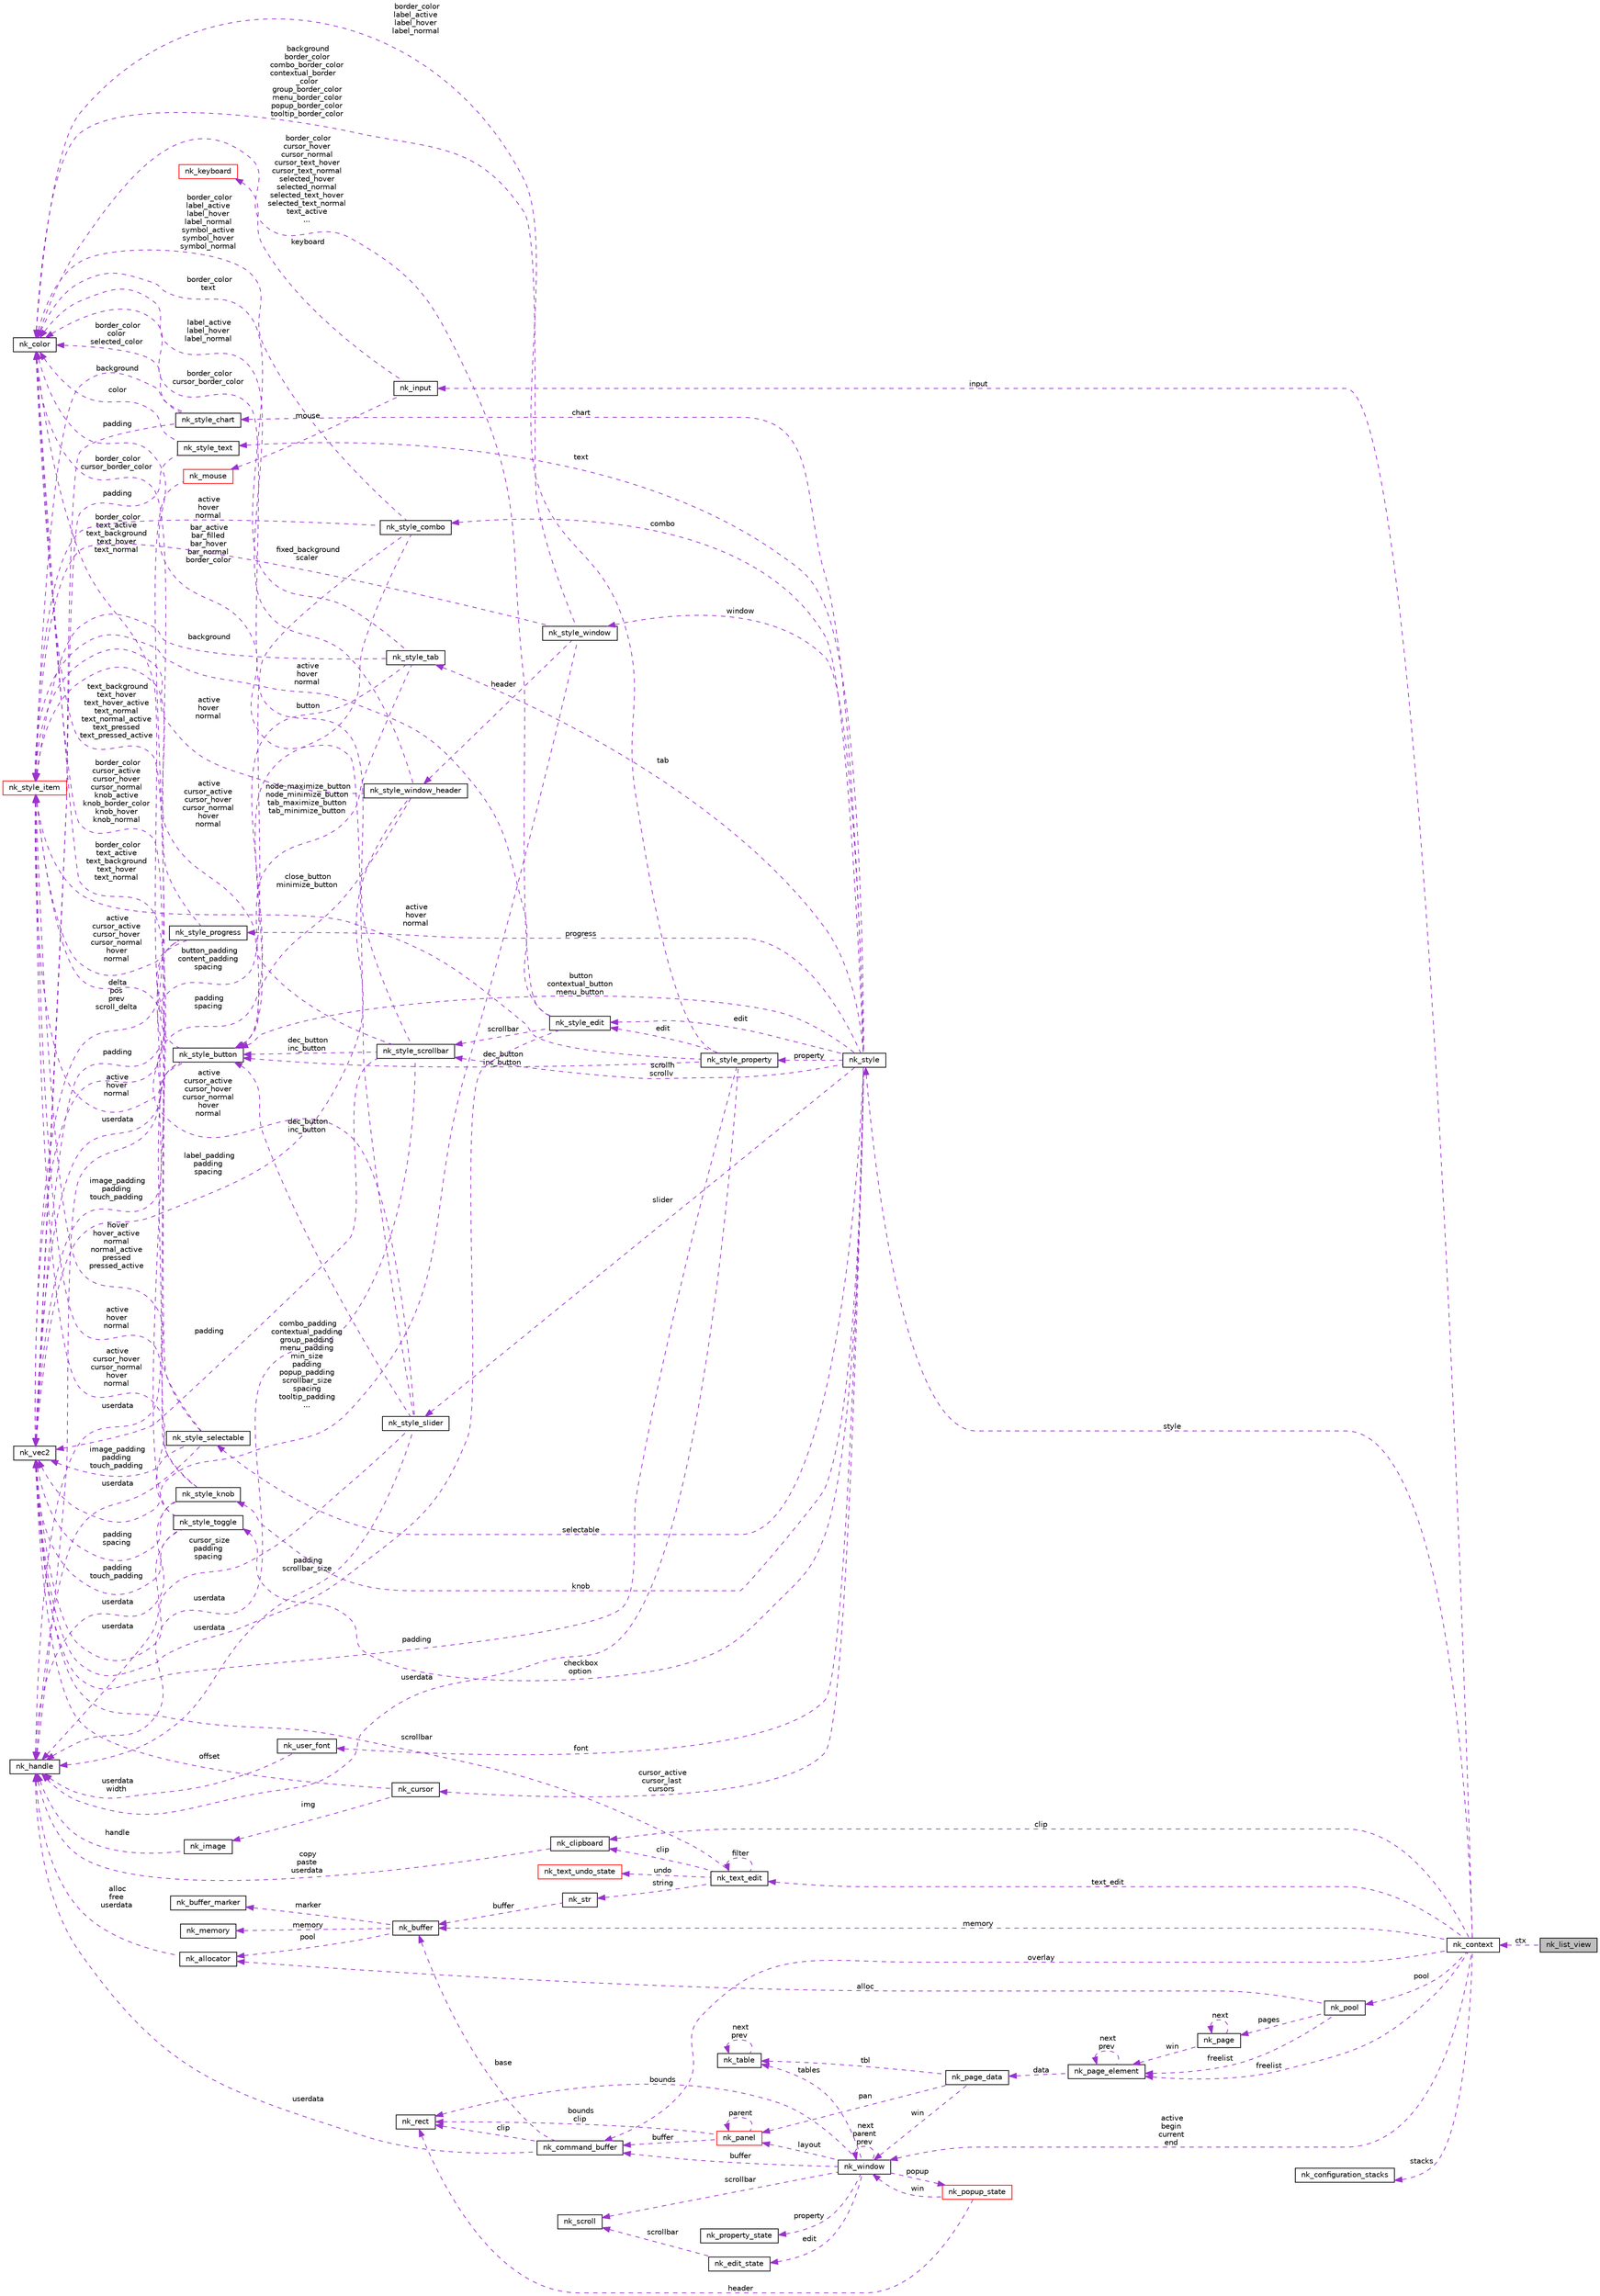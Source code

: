 digraph "nk_list_view"
{
 // LATEX_PDF_SIZE
  edge [fontname="Helvetica",fontsize="10",labelfontname="Helvetica",labelfontsize="10"];
  node [fontname="Helvetica",fontsize="10",shape=record];
  rankdir="LR";
  Node1 [label="nk_list_view",height=0.2,width=0.4,color="black", fillcolor="grey75", style="filled", fontcolor="black",tooltip=" "];
  Node2 -> Node1 [dir="back",color="darkorchid3",fontsize="10",style="dashed",label=" ctx" ,fontname="Helvetica"];
  Node2 [label="nk_context",height=0.2,width=0.4,color="black", fillcolor="white", style="filled",URL="$structnk__context.html",tooltip=" "];
  Node3 -> Node2 [dir="back",color="darkorchid3",fontsize="10",style="dashed",label=" overlay" ,fontname="Helvetica"];
  Node3 [label="nk_command_buffer",height=0.2,width=0.4,color="black", fillcolor="white", style="filled",URL="$structnk__command__buffer.html",tooltip=" "];
  Node4 -> Node3 [dir="back",color="darkorchid3",fontsize="10",style="dashed",label=" clip" ,fontname="Helvetica"];
  Node4 [label="nk_rect",height=0.2,width=0.4,color="black", fillcolor="white", style="filled",URL="$structnk__rect.html",tooltip=" "];
  Node5 -> Node3 [dir="back",color="darkorchid3",fontsize="10",style="dashed",label=" base" ,fontname="Helvetica"];
  Node5 [label="nk_buffer",height=0.2,width=0.4,color="black", fillcolor="white", style="filled",URL="$structnk__buffer.html",tooltip=" "];
  Node6 -> Node5 [dir="back",color="darkorchid3",fontsize="10",style="dashed",label=" pool" ,fontname="Helvetica"];
  Node6 [label="nk_allocator",height=0.2,width=0.4,color="black", fillcolor="white", style="filled",URL="$structnk__allocator.html",tooltip=" "];
  Node7 -> Node6 [dir="back",color="darkorchid3",fontsize="10",style="dashed",label=" alloc\nfree\nuserdata" ,fontname="Helvetica"];
  Node7 [label="nk_handle",height=0.2,width=0.4,color="black", fillcolor="white", style="filled",URL="$unionnk__handle.html",tooltip=" "];
  Node8 -> Node5 [dir="back",color="darkorchid3",fontsize="10",style="dashed",label=" marker" ,fontname="Helvetica"];
  Node8 [label="nk_buffer_marker",height=0.2,width=0.4,color="black", fillcolor="white", style="filled",URL="$structnk__buffer__marker.html",tooltip=" "];
  Node9 -> Node5 [dir="back",color="darkorchid3",fontsize="10",style="dashed",label=" memory" ,fontname="Helvetica"];
  Node9 [label="nk_memory",height=0.2,width=0.4,color="black", fillcolor="white", style="filled",URL="$structnk__memory.html",tooltip=" "];
  Node7 -> Node3 [dir="back",color="darkorchid3",fontsize="10",style="dashed",label=" userdata" ,fontname="Helvetica"];
  Node10 -> Node2 [dir="back",color="darkorchid3",fontsize="10",style="dashed",label=" stacks" ,fontname="Helvetica"];
  Node10 [label="nk_configuration_stacks",height=0.2,width=0.4,color="black", fillcolor="white", style="filled",URL="$structnk__configuration__stacks.html",tooltip=" "];
  Node11 -> Node2 [dir="back",color="darkorchid3",fontsize="10",style="dashed",label=" style" ,fontname="Helvetica"];
  Node11 [label="nk_style",height=0.2,width=0.4,color="black", fillcolor="white", style="filled",URL="$structnk__style.html",tooltip=" "];
  Node12 -> Node11 [dir="back",color="darkorchid3",fontsize="10",style="dashed",label=" text" ,fontname="Helvetica"];
  Node12 [label="nk_style_text",height=0.2,width=0.4,color="black", fillcolor="white", style="filled",URL="$structnk__style__text.html",tooltip=" "];
  Node13 -> Node12 [dir="back",color="darkorchid3",fontsize="10",style="dashed",label=" color" ,fontname="Helvetica"];
  Node13 [label="nk_color",height=0.2,width=0.4,color="black", fillcolor="white", style="filled",URL="$structnk__color.html",tooltip=" "];
  Node14 -> Node12 [dir="back",color="darkorchid3",fontsize="10",style="dashed",label=" padding" ,fontname="Helvetica"];
  Node14 [label="nk_vec2",height=0.2,width=0.4,color="black", fillcolor="white", style="filled",URL="$structnk__vec2.html",tooltip=" "];
  Node15 -> Node11 [dir="back",color="darkorchid3",fontsize="10",style="dashed",label=" selectable" ,fontname="Helvetica"];
  Node15 [label="nk_style_selectable",height=0.2,width=0.4,color="black", fillcolor="white", style="filled",URL="$structnk__style__selectable.html",tooltip=" "];
  Node16 -> Node15 [dir="back",color="darkorchid3",fontsize="10",style="dashed",label=" hover\nhover_active\nnormal\nnormal_active\npressed\npressed_active" ,fontname="Helvetica"];
  Node16 [label="nk_style_item",height=0.2,width=0.4,color="red", fillcolor="white", style="filled",URL="$structnk__style__item.html",tooltip=" "];
  Node13 -> Node15 [dir="back",color="darkorchid3",fontsize="10",style="dashed",label=" text_background\ntext_hover\ntext_hover_active\ntext_normal\ntext_normal_active\ntext_pressed\ntext_pressed_active" ,fontname="Helvetica"];
  Node14 -> Node15 [dir="back",color="darkorchid3",fontsize="10",style="dashed",label=" image_padding\npadding\ntouch_padding" ,fontname="Helvetica"];
  Node7 -> Node15 [dir="back",color="darkorchid3",fontsize="10",style="dashed",label=" userdata" ,fontname="Helvetica"];
  Node20 -> Node11 [dir="back",color="darkorchid3",fontsize="10",style="dashed",label=" cursor_active\ncursor_last\ncursors" ,fontname="Helvetica"];
  Node20 [label="nk_cursor",height=0.2,width=0.4,color="black", fillcolor="white", style="filled",URL="$structnk__cursor.html",tooltip=" "];
  Node18 -> Node20 [dir="back",color="darkorchid3",fontsize="10",style="dashed",label=" img" ,fontname="Helvetica"];
  Node18 [label="nk_image",height=0.2,width=0.4,color="black", fillcolor="white", style="filled",URL="$structnk__image.html",tooltip=" "];
  Node7 -> Node18 [dir="back",color="darkorchid3",fontsize="10",style="dashed",label=" handle" ,fontname="Helvetica"];
  Node14 -> Node20 [dir="back",color="darkorchid3",fontsize="10",style="dashed",label=" offset" ,fontname="Helvetica"];
  Node21 -> Node11 [dir="back",color="darkorchid3",fontsize="10",style="dashed",label=" property" ,fontname="Helvetica"];
  Node21 [label="nk_style_property",height=0.2,width=0.4,color="black", fillcolor="white", style="filled",URL="$structnk__style__property.html",tooltip=" "];
  Node16 -> Node21 [dir="back",color="darkorchid3",fontsize="10",style="dashed",label=" active\nhover\nnormal" ,fontname="Helvetica"];
  Node13 -> Node21 [dir="back",color="darkorchid3",fontsize="10",style="dashed",label=" border_color\nlabel_active\nlabel_hover\nlabel_normal" ,fontname="Helvetica"];
  Node22 -> Node21 [dir="back",color="darkorchid3",fontsize="10",style="dashed",label=" dec_button\ninc_button" ,fontname="Helvetica"];
  Node22 [label="nk_style_button",height=0.2,width=0.4,color="black", fillcolor="white", style="filled",URL="$structnk__style__button.html",tooltip=" "];
  Node16 -> Node22 [dir="back",color="darkorchid3",fontsize="10",style="dashed",label=" active\nhover\nnormal" ,fontname="Helvetica"];
  Node13 -> Node22 [dir="back",color="darkorchid3",fontsize="10",style="dashed",label=" border_color\ntext_active\ntext_background\ntext_hover\ntext_normal" ,fontname="Helvetica"];
  Node14 -> Node22 [dir="back",color="darkorchid3",fontsize="10",style="dashed",label=" image_padding\npadding\ntouch_padding" ,fontname="Helvetica"];
  Node7 -> Node22 [dir="back",color="darkorchid3",fontsize="10",style="dashed",label=" userdata" ,fontname="Helvetica"];
  Node14 -> Node21 [dir="back",color="darkorchid3",fontsize="10",style="dashed",label=" padding" ,fontname="Helvetica"];
  Node23 -> Node21 [dir="back",color="darkorchid3",fontsize="10",style="dashed",label=" edit" ,fontname="Helvetica"];
  Node23 [label="nk_style_edit",height=0.2,width=0.4,color="black", fillcolor="white", style="filled",URL="$structnk__style__edit.html",tooltip=" "];
  Node16 -> Node23 [dir="back",color="darkorchid3",fontsize="10",style="dashed",label=" active\nhover\nnormal" ,fontname="Helvetica"];
  Node13 -> Node23 [dir="back",color="darkorchid3",fontsize="10",style="dashed",label=" border_color\ncursor_hover\ncursor_normal\ncursor_text_hover\ncursor_text_normal\nselected_hover\nselected_normal\nselected_text_hover\nselected_text_normal\ntext_active\n..." ,fontname="Helvetica"];
  Node14 -> Node23 [dir="back",color="darkorchid3",fontsize="10",style="dashed",label=" padding\nscrollbar_size" ,fontname="Helvetica"];
  Node24 -> Node23 [dir="back",color="darkorchid3",fontsize="10",style="dashed",label=" scrollbar" ,fontname="Helvetica"];
  Node24 [label="nk_style_scrollbar",height=0.2,width=0.4,color="black", fillcolor="white", style="filled",URL="$structnk__style__scrollbar.html",tooltip=" "];
  Node16 -> Node24 [dir="back",color="darkorchid3",fontsize="10",style="dashed",label=" active\ncursor_active\ncursor_hover\ncursor_normal\nhover\nnormal" ,fontname="Helvetica"];
  Node13 -> Node24 [dir="back",color="darkorchid3",fontsize="10",style="dashed",label=" border_color\ncursor_border_color" ,fontname="Helvetica"];
  Node22 -> Node24 [dir="back",color="darkorchid3",fontsize="10",style="dashed",label=" dec_button\ninc_button" ,fontname="Helvetica"];
  Node14 -> Node24 [dir="back",color="darkorchid3",fontsize="10",style="dashed",label=" padding" ,fontname="Helvetica"];
  Node7 -> Node24 [dir="back",color="darkorchid3",fontsize="10",style="dashed",label=" userdata" ,fontname="Helvetica"];
  Node7 -> Node21 [dir="back",color="darkorchid3",fontsize="10",style="dashed",label=" userdata" ,fontname="Helvetica"];
  Node25 -> Node11 [dir="back",color="darkorchid3",fontsize="10",style="dashed",label=" font" ,fontname="Helvetica"];
  Node25 [label="nk_user_font",height=0.2,width=0.4,color="black", fillcolor="white", style="filled",URL="$structnk__user__font.html",tooltip=" "];
  Node7 -> Node25 [dir="back",color="darkorchid3",fontsize="10",style="dashed",label=" userdata\nwidth" ,fontname="Helvetica"];
  Node26 -> Node11 [dir="back",color="darkorchid3",fontsize="10",style="dashed",label=" tab" ,fontname="Helvetica"];
  Node26 [label="nk_style_tab",height=0.2,width=0.4,color="black", fillcolor="white", style="filled",URL="$structnk__style__tab.html",tooltip=" "];
  Node16 -> Node26 [dir="back",color="darkorchid3",fontsize="10",style="dashed",label=" background" ,fontname="Helvetica"];
  Node13 -> Node26 [dir="back",color="darkorchid3",fontsize="10",style="dashed",label=" border_color\ntext" ,fontname="Helvetica"];
  Node22 -> Node26 [dir="back",color="darkorchid3",fontsize="10",style="dashed",label=" node_maximize_button\nnode_minimize_button\ntab_maximize_button\ntab_minimize_button" ,fontname="Helvetica"];
  Node14 -> Node26 [dir="back",color="darkorchid3",fontsize="10",style="dashed",label=" padding\nspacing" ,fontname="Helvetica"];
  Node27 -> Node11 [dir="back",color="darkorchid3",fontsize="10",style="dashed",label=" progress" ,fontname="Helvetica"];
  Node27 [label="nk_style_progress",height=0.2,width=0.4,color="black", fillcolor="white", style="filled",URL="$structnk__style__progress.html",tooltip=" "];
  Node16 -> Node27 [dir="back",color="darkorchid3",fontsize="10",style="dashed",label=" active\ncursor_active\ncursor_hover\ncursor_normal\nhover\nnormal" ,fontname="Helvetica"];
  Node13 -> Node27 [dir="back",color="darkorchid3",fontsize="10",style="dashed",label=" border_color\ncursor_border_color" ,fontname="Helvetica"];
  Node14 -> Node27 [dir="back",color="darkorchid3",fontsize="10",style="dashed",label=" padding" ,fontname="Helvetica"];
  Node7 -> Node27 [dir="back",color="darkorchid3",fontsize="10",style="dashed",label=" userdata" ,fontname="Helvetica"];
  Node22 -> Node11 [dir="back",color="darkorchid3",fontsize="10",style="dashed",label=" button\ncontextual_button\nmenu_button" ,fontname="Helvetica"];
  Node28 -> Node11 [dir="back",color="darkorchid3",fontsize="10",style="dashed",label=" combo" ,fontname="Helvetica"];
  Node28 [label="nk_style_combo",height=0.2,width=0.4,color="black", fillcolor="white", style="filled",URL="$structnk__style__combo.html",tooltip=" "];
  Node16 -> Node28 [dir="back",color="darkorchid3",fontsize="10",style="dashed",label=" active\nhover\nnormal" ,fontname="Helvetica"];
  Node13 -> Node28 [dir="back",color="darkorchid3",fontsize="10",style="dashed",label=" border_color\nlabel_active\nlabel_hover\nlabel_normal\nsymbol_active\nsymbol_hover\nsymbol_normal" ,fontname="Helvetica"];
  Node22 -> Node28 [dir="back",color="darkorchid3",fontsize="10",style="dashed",label=" button" ,fontname="Helvetica"];
  Node14 -> Node28 [dir="back",color="darkorchid3",fontsize="10",style="dashed",label=" button_padding\ncontent_padding\nspacing" ,fontname="Helvetica"];
  Node29 -> Node11 [dir="back",color="darkorchid3",fontsize="10",style="dashed",label=" knob" ,fontname="Helvetica"];
  Node29 [label="nk_style_knob",height=0.2,width=0.4,color="black", fillcolor="white", style="filled",URL="$structnk__style__knob.html",tooltip=" "];
  Node16 -> Node29 [dir="back",color="darkorchid3",fontsize="10",style="dashed",label=" active\nhover\nnormal" ,fontname="Helvetica"];
  Node13 -> Node29 [dir="back",color="darkorchid3",fontsize="10",style="dashed",label=" border_color\ncursor_active\ncursor_hover\ncursor_normal\nknob_active\nknob_border_color\nknob_hover\nknob_normal" ,fontname="Helvetica"];
  Node14 -> Node29 [dir="back",color="darkorchid3",fontsize="10",style="dashed",label=" padding\nspacing" ,fontname="Helvetica"];
  Node7 -> Node29 [dir="back",color="darkorchid3",fontsize="10",style="dashed",label=" userdata" ,fontname="Helvetica"];
  Node23 -> Node11 [dir="back",color="darkorchid3",fontsize="10",style="dashed",label=" edit" ,fontname="Helvetica"];
  Node30 -> Node11 [dir="back",color="darkorchid3",fontsize="10",style="dashed",label=" checkbox\noption" ,fontname="Helvetica"];
  Node30 [label="nk_style_toggle",height=0.2,width=0.4,color="black", fillcolor="white", style="filled",URL="$structnk__style__toggle.html",tooltip=" "];
  Node16 -> Node30 [dir="back",color="darkorchid3",fontsize="10",style="dashed",label=" active\ncursor_hover\ncursor_normal\nhover\nnormal" ,fontname="Helvetica"];
  Node13 -> Node30 [dir="back",color="darkorchid3",fontsize="10",style="dashed",label=" border_color\ntext_active\ntext_background\ntext_hover\ntext_normal" ,fontname="Helvetica"];
  Node14 -> Node30 [dir="back",color="darkorchid3",fontsize="10",style="dashed",label=" padding\ntouch_padding" ,fontname="Helvetica"];
  Node7 -> Node30 [dir="back",color="darkorchid3",fontsize="10",style="dashed",label=" userdata" ,fontname="Helvetica"];
  Node31 -> Node11 [dir="back",color="darkorchid3",fontsize="10",style="dashed",label=" window" ,fontname="Helvetica"];
  Node31 [label="nk_style_window",height=0.2,width=0.4,color="black", fillcolor="white", style="filled",URL="$structnk__style__window.html",tooltip=" "];
  Node16 -> Node31 [dir="back",color="darkorchid3",fontsize="10",style="dashed",label=" fixed_background\nscaler" ,fontname="Helvetica"];
  Node13 -> Node31 [dir="back",color="darkorchid3",fontsize="10",style="dashed",label=" background\nborder_color\ncombo_border_color\ncontextual_border\l_color\ngroup_border_color\nmenu_border_color\npopup_border_color\ntooltip_border_color" ,fontname="Helvetica"];
  Node32 -> Node31 [dir="back",color="darkorchid3",fontsize="10",style="dashed",label=" header" ,fontname="Helvetica"];
  Node32 [label="nk_style_window_header",height=0.2,width=0.4,color="black", fillcolor="white", style="filled",URL="$structnk__style__window__header.html",tooltip=" "];
  Node16 -> Node32 [dir="back",color="darkorchid3",fontsize="10",style="dashed",label=" active\nhover\nnormal" ,fontname="Helvetica"];
  Node13 -> Node32 [dir="back",color="darkorchid3",fontsize="10",style="dashed",label=" label_active\nlabel_hover\nlabel_normal" ,fontname="Helvetica"];
  Node22 -> Node32 [dir="back",color="darkorchid3",fontsize="10",style="dashed",label=" close_button\nminimize_button" ,fontname="Helvetica"];
  Node14 -> Node32 [dir="back",color="darkorchid3",fontsize="10",style="dashed",label=" label_padding\npadding\nspacing" ,fontname="Helvetica"];
  Node14 -> Node31 [dir="back",color="darkorchid3",fontsize="10",style="dashed",label=" combo_padding\ncontextual_padding\ngroup_padding\nmenu_padding\nmin_size\npadding\npopup_padding\nscrollbar_size\nspacing\ntooltip_padding\n..." ,fontname="Helvetica"];
  Node33 -> Node11 [dir="back",color="darkorchid3",fontsize="10",style="dashed",label=" slider" ,fontname="Helvetica"];
  Node33 [label="nk_style_slider",height=0.2,width=0.4,color="black", fillcolor="white", style="filled",URL="$structnk__style__slider.html",tooltip=" "];
  Node16 -> Node33 [dir="back",color="darkorchid3",fontsize="10",style="dashed",label=" active\ncursor_active\ncursor_hover\ncursor_normal\nhover\nnormal" ,fontname="Helvetica"];
  Node13 -> Node33 [dir="back",color="darkorchid3",fontsize="10",style="dashed",label=" bar_active\nbar_filled\nbar_hover\nbar_normal\nborder_color" ,fontname="Helvetica"];
  Node22 -> Node33 [dir="back",color="darkorchid3",fontsize="10",style="dashed",label=" dec_button\ninc_button" ,fontname="Helvetica"];
  Node14 -> Node33 [dir="back",color="darkorchid3",fontsize="10",style="dashed",label=" cursor_size\npadding\nspacing" ,fontname="Helvetica"];
  Node7 -> Node33 [dir="back",color="darkorchid3",fontsize="10",style="dashed",label=" userdata" ,fontname="Helvetica"];
  Node34 -> Node11 [dir="back",color="darkorchid3",fontsize="10",style="dashed",label=" chart" ,fontname="Helvetica"];
  Node34 [label="nk_style_chart",height=0.2,width=0.4,color="black", fillcolor="white", style="filled",URL="$structnk__style__chart.html",tooltip=" "];
  Node16 -> Node34 [dir="back",color="darkorchid3",fontsize="10",style="dashed",label=" background" ,fontname="Helvetica"];
  Node13 -> Node34 [dir="back",color="darkorchid3",fontsize="10",style="dashed",label=" border_color\ncolor\nselected_color" ,fontname="Helvetica"];
  Node14 -> Node34 [dir="back",color="darkorchid3",fontsize="10",style="dashed",label=" padding" ,fontname="Helvetica"];
  Node24 -> Node11 [dir="back",color="darkorchid3",fontsize="10",style="dashed",label=" scrollh\nscrollv" ,fontname="Helvetica"];
  Node35 -> Node2 [dir="back",color="darkorchid3",fontsize="10",style="dashed",label=" pool" ,fontname="Helvetica"];
  Node35 [label="nk_pool",height=0.2,width=0.4,color="black", fillcolor="white", style="filled",URL="$structnk__pool.html",tooltip=" "];
  Node6 -> Node35 [dir="back",color="darkorchid3",fontsize="10",style="dashed",label=" alloc" ,fontname="Helvetica"];
  Node36 -> Node35 [dir="back",color="darkorchid3",fontsize="10",style="dashed",label=" pages" ,fontname="Helvetica"];
  Node36 [label="nk_page",height=0.2,width=0.4,color="black", fillcolor="white", style="filled",URL="$structnk__page.html",tooltip=" "];
  Node36 -> Node36 [dir="back",color="darkorchid3",fontsize="10",style="dashed",label=" next" ,fontname="Helvetica"];
  Node37 -> Node36 [dir="back",color="darkorchid3",fontsize="10",style="dashed",label=" win" ,fontname="Helvetica"];
  Node37 [label="nk_page_element",height=0.2,width=0.4,color="black", fillcolor="white", style="filled",URL="$structnk__page__element.html",tooltip=" "];
  Node38 -> Node37 [dir="back",color="darkorchid3",fontsize="10",style="dashed",label=" data" ,fontname="Helvetica"];
  Node38 [label="nk_page_data",height=0.2,width=0.4,color="black", fillcolor="white", style="filled",URL="$unionnk__page__data.html",tooltip=" "];
  Node39 -> Node38 [dir="back",color="darkorchid3",fontsize="10",style="dashed",label=" win" ,fontname="Helvetica"];
  Node39 [label="nk_window",height=0.2,width=0.4,color="black", fillcolor="white", style="filled",URL="$structnk__window.html",tooltip=" "];
  Node3 -> Node39 [dir="back",color="darkorchid3",fontsize="10",style="dashed",label=" buffer" ,fontname="Helvetica"];
  Node40 -> Node39 [dir="back",color="darkorchid3",fontsize="10",style="dashed",label=" scrollbar" ,fontname="Helvetica"];
  Node40 [label="nk_scroll",height=0.2,width=0.4,color="black", fillcolor="white", style="filled",URL="$structnk__scroll.html",tooltip=" "];
  Node4 -> Node39 [dir="back",color="darkorchid3",fontsize="10",style="dashed",label=" bounds" ,fontname="Helvetica"];
  Node39 -> Node39 [dir="back",color="darkorchid3",fontsize="10",style="dashed",label=" next\nparent\nprev" ,fontname="Helvetica"];
  Node41 -> Node39 [dir="back",color="darkorchid3",fontsize="10",style="dashed",label=" property" ,fontname="Helvetica"];
  Node41 [label="nk_property_state",height=0.2,width=0.4,color="black", fillcolor="white", style="filled",URL="$structnk__property__state.html",tooltip=" "];
  Node42 -> Node39 [dir="back",color="darkorchid3",fontsize="10",style="dashed",label=" layout" ,fontname="Helvetica"];
  Node42 [label="nk_panel",height=0.2,width=0.4,color="red", fillcolor="white", style="filled",URL="$structnk__panel.html",tooltip=" "];
  Node3 -> Node42 [dir="back",color="darkorchid3",fontsize="10",style="dashed",label=" buffer" ,fontname="Helvetica"];
  Node4 -> Node42 [dir="back",color="darkorchid3",fontsize="10",style="dashed",label=" bounds\nclip" ,fontname="Helvetica"];
  Node42 -> Node42 [dir="back",color="darkorchid3",fontsize="10",style="dashed",label=" parent" ,fontname="Helvetica"];
  Node47 -> Node39 [dir="back",color="darkorchid3",fontsize="10",style="dashed",label=" tables" ,fontname="Helvetica"];
  Node47 [label="nk_table",height=0.2,width=0.4,color="black", fillcolor="white", style="filled",URL="$structnk__table.html",tooltip=" "];
  Node47 -> Node47 [dir="back",color="darkorchid3",fontsize="10",style="dashed",label=" next\nprev" ,fontname="Helvetica"];
  Node48 -> Node39 [dir="back",color="darkorchid3",fontsize="10",style="dashed",label=" edit" ,fontname="Helvetica"];
  Node48 [label="nk_edit_state",height=0.2,width=0.4,color="black", fillcolor="white", style="filled",URL="$structnk__edit__state.html",tooltip=" "];
  Node40 -> Node48 [dir="back",color="darkorchid3",fontsize="10",style="dashed",label=" scrollbar" ,fontname="Helvetica"];
  Node49 -> Node39 [dir="back",color="darkorchid3",fontsize="10",style="dashed",label=" popup" ,fontname="Helvetica"];
  Node49 [label="nk_popup_state",height=0.2,width=0.4,color="red", fillcolor="white", style="filled",URL="$structnk__popup__state.html",tooltip=" "];
  Node4 -> Node49 [dir="back",color="darkorchid3",fontsize="10",style="dashed",label=" header" ,fontname="Helvetica"];
  Node39 -> Node49 [dir="back",color="darkorchid3",fontsize="10",style="dashed",label=" win" ,fontname="Helvetica"];
  Node42 -> Node38 [dir="back",color="darkorchid3",fontsize="10",style="dashed",label=" pan" ,fontname="Helvetica"];
  Node47 -> Node38 [dir="back",color="darkorchid3",fontsize="10",style="dashed",label=" tbl" ,fontname="Helvetica"];
  Node37 -> Node37 [dir="back",color="darkorchid3",fontsize="10",style="dashed",label=" next\nprev" ,fontname="Helvetica"];
  Node37 -> Node35 [dir="back",color="darkorchid3",fontsize="10",style="dashed",label=" freelist" ,fontname="Helvetica"];
  Node51 -> Node2 [dir="back",color="darkorchid3",fontsize="10",style="dashed",label=" input" ,fontname="Helvetica"];
  Node51 [label="nk_input",height=0.2,width=0.4,color="black", fillcolor="white", style="filled",URL="$structnk__input.html",tooltip=" "];
  Node52 -> Node51 [dir="back",color="darkorchid3",fontsize="10",style="dashed",label=" keyboard" ,fontname="Helvetica"];
  Node52 [label="nk_keyboard",height=0.2,width=0.4,color="red", fillcolor="white", style="filled",URL="$structnk__keyboard.html",tooltip=" "];
  Node54 -> Node51 [dir="back",color="darkorchid3",fontsize="10",style="dashed",label=" mouse" ,fontname="Helvetica"];
  Node54 [label="nk_mouse",height=0.2,width=0.4,color="red", fillcolor="white", style="filled",URL="$structnk__mouse.html",tooltip=" "];
  Node14 -> Node54 [dir="back",color="darkorchid3",fontsize="10",style="dashed",label=" delta\npos\nprev\nscroll_delta" ,fontname="Helvetica"];
  Node39 -> Node2 [dir="back",color="darkorchid3",fontsize="10",style="dashed",label=" active\nbegin\ncurrent\nend" ,fontname="Helvetica"];
  Node56 -> Node2 [dir="back",color="darkorchid3",fontsize="10",style="dashed",label=" clip" ,fontname="Helvetica"];
  Node56 [label="nk_clipboard",height=0.2,width=0.4,color="black", fillcolor="white", style="filled",URL="$structnk__clipboard.html",tooltip=" "];
  Node7 -> Node56 [dir="back",color="darkorchid3",fontsize="10",style="dashed",label=" copy\npaste\nuserdata" ,fontname="Helvetica"];
  Node5 -> Node2 [dir="back",color="darkorchid3",fontsize="10",style="dashed",label=" memory" ,fontname="Helvetica"];
  Node37 -> Node2 [dir="back",color="darkorchid3",fontsize="10",style="dashed",label=" freelist" ,fontname="Helvetica"];
  Node57 -> Node2 [dir="back",color="darkorchid3",fontsize="10",style="dashed",label=" text_edit" ,fontname="Helvetica"];
  Node57 [label="nk_text_edit",height=0.2,width=0.4,color="black", fillcolor="white", style="filled",URL="$structnk__text__edit.html",tooltip=" "];
  Node58 -> Node57 [dir="back",color="darkorchid3",fontsize="10",style="dashed",label=" undo" ,fontname="Helvetica"];
  Node58 [label="nk_text_undo_state",height=0.2,width=0.4,color="red", fillcolor="white", style="filled",URL="$structnk__text__undo__state.html",tooltip=" "];
  Node56 -> Node57 [dir="back",color="darkorchid3",fontsize="10",style="dashed",label=" clip" ,fontname="Helvetica"];
  Node14 -> Node57 [dir="back",color="darkorchid3",fontsize="10",style="dashed",label=" scrollbar" ,fontname="Helvetica"];
  Node57 -> Node57 [dir="back",color="darkorchid3",fontsize="10",style="dashed",label=" filter" ,fontname="Helvetica"];
  Node60 -> Node57 [dir="back",color="darkorchid3",fontsize="10",style="dashed",label=" string" ,fontname="Helvetica"];
  Node60 [label="nk_str",height=0.2,width=0.4,color="black", fillcolor="white", style="filled",URL="$structnk__str.html",tooltip="=============================================================="];
  Node5 -> Node60 [dir="back",color="darkorchid3",fontsize="10",style="dashed",label=" buffer" ,fontname="Helvetica"];
}
